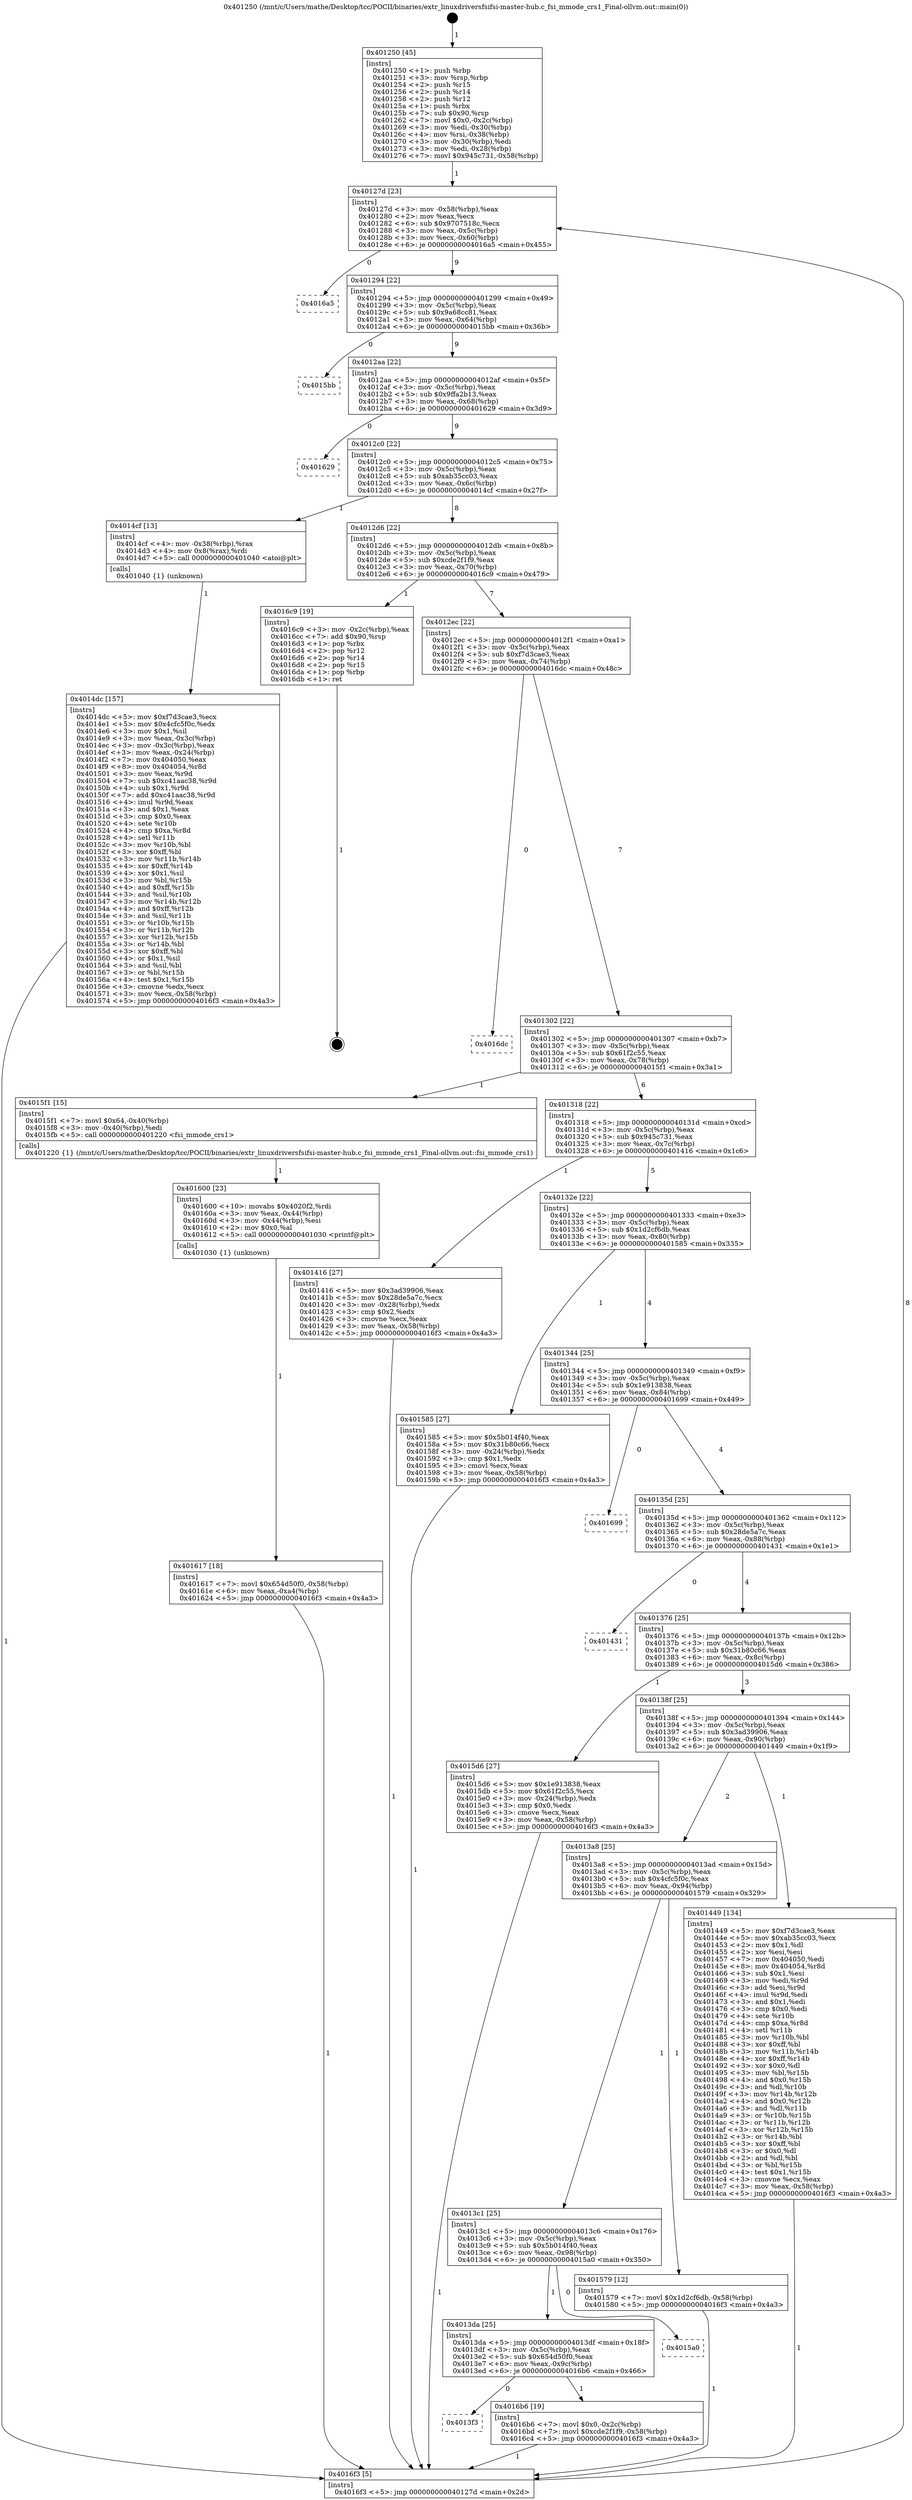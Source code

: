 digraph "0x401250" {
  label = "0x401250 (/mnt/c/Users/mathe/Desktop/tcc/POCII/binaries/extr_linuxdriversfsifsi-master-hub.c_fsi_mmode_crs1_Final-ollvm.out::main(0))"
  labelloc = "t"
  node[shape=record]

  Entry [label="",width=0.3,height=0.3,shape=circle,fillcolor=black,style=filled]
  "0x40127d" [label="{
     0x40127d [23]\l
     | [instrs]\l
     &nbsp;&nbsp;0x40127d \<+3\>: mov -0x58(%rbp),%eax\l
     &nbsp;&nbsp;0x401280 \<+2\>: mov %eax,%ecx\l
     &nbsp;&nbsp;0x401282 \<+6\>: sub $0x9707518c,%ecx\l
     &nbsp;&nbsp;0x401288 \<+3\>: mov %eax,-0x5c(%rbp)\l
     &nbsp;&nbsp;0x40128b \<+3\>: mov %ecx,-0x60(%rbp)\l
     &nbsp;&nbsp;0x40128e \<+6\>: je 00000000004016a5 \<main+0x455\>\l
  }"]
  "0x4016a5" [label="{
     0x4016a5\l
  }", style=dashed]
  "0x401294" [label="{
     0x401294 [22]\l
     | [instrs]\l
     &nbsp;&nbsp;0x401294 \<+5\>: jmp 0000000000401299 \<main+0x49\>\l
     &nbsp;&nbsp;0x401299 \<+3\>: mov -0x5c(%rbp),%eax\l
     &nbsp;&nbsp;0x40129c \<+5\>: sub $0x9a68cc81,%eax\l
     &nbsp;&nbsp;0x4012a1 \<+3\>: mov %eax,-0x64(%rbp)\l
     &nbsp;&nbsp;0x4012a4 \<+6\>: je 00000000004015bb \<main+0x36b\>\l
  }"]
  Exit [label="",width=0.3,height=0.3,shape=circle,fillcolor=black,style=filled,peripheries=2]
  "0x4015bb" [label="{
     0x4015bb\l
  }", style=dashed]
  "0x4012aa" [label="{
     0x4012aa [22]\l
     | [instrs]\l
     &nbsp;&nbsp;0x4012aa \<+5\>: jmp 00000000004012af \<main+0x5f\>\l
     &nbsp;&nbsp;0x4012af \<+3\>: mov -0x5c(%rbp),%eax\l
     &nbsp;&nbsp;0x4012b2 \<+5\>: sub $0x9ffa2b13,%eax\l
     &nbsp;&nbsp;0x4012b7 \<+3\>: mov %eax,-0x68(%rbp)\l
     &nbsp;&nbsp;0x4012ba \<+6\>: je 0000000000401629 \<main+0x3d9\>\l
  }"]
  "0x4013f3" [label="{
     0x4013f3\l
  }", style=dashed]
  "0x401629" [label="{
     0x401629\l
  }", style=dashed]
  "0x4012c0" [label="{
     0x4012c0 [22]\l
     | [instrs]\l
     &nbsp;&nbsp;0x4012c0 \<+5\>: jmp 00000000004012c5 \<main+0x75\>\l
     &nbsp;&nbsp;0x4012c5 \<+3\>: mov -0x5c(%rbp),%eax\l
     &nbsp;&nbsp;0x4012c8 \<+5\>: sub $0xab35cc03,%eax\l
     &nbsp;&nbsp;0x4012cd \<+3\>: mov %eax,-0x6c(%rbp)\l
     &nbsp;&nbsp;0x4012d0 \<+6\>: je 00000000004014cf \<main+0x27f\>\l
  }"]
  "0x4016b6" [label="{
     0x4016b6 [19]\l
     | [instrs]\l
     &nbsp;&nbsp;0x4016b6 \<+7\>: movl $0x0,-0x2c(%rbp)\l
     &nbsp;&nbsp;0x4016bd \<+7\>: movl $0xcde2f1f9,-0x58(%rbp)\l
     &nbsp;&nbsp;0x4016c4 \<+5\>: jmp 00000000004016f3 \<main+0x4a3\>\l
  }"]
  "0x4014cf" [label="{
     0x4014cf [13]\l
     | [instrs]\l
     &nbsp;&nbsp;0x4014cf \<+4\>: mov -0x38(%rbp),%rax\l
     &nbsp;&nbsp;0x4014d3 \<+4\>: mov 0x8(%rax),%rdi\l
     &nbsp;&nbsp;0x4014d7 \<+5\>: call 0000000000401040 \<atoi@plt\>\l
     | [calls]\l
     &nbsp;&nbsp;0x401040 \{1\} (unknown)\l
  }"]
  "0x4012d6" [label="{
     0x4012d6 [22]\l
     | [instrs]\l
     &nbsp;&nbsp;0x4012d6 \<+5\>: jmp 00000000004012db \<main+0x8b\>\l
     &nbsp;&nbsp;0x4012db \<+3\>: mov -0x5c(%rbp),%eax\l
     &nbsp;&nbsp;0x4012de \<+5\>: sub $0xcde2f1f9,%eax\l
     &nbsp;&nbsp;0x4012e3 \<+3\>: mov %eax,-0x70(%rbp)\l
     &nbsp;&nbsp;0x4012e6 \<+6\>: je 00000000004016c9 \<main+0x479\>\l
  }"]
  "0x4013da" [label="{
     0x4013da [25]\l
     | [instrs]\l
     &nbsp;&nbsp;0x4013da \<+5\>: jmp 00000000004013df \<main+0x18f\>\l
     &nbsp;&nbsp;0x4013df \<+3\>: mov -0x5c(%rbp),%eax\l
     &nbsp;&nbsp;0x4013e2 \<+5\>: sub $0x654d50f0,%eax\l
     &nbsp;&nbsp;0x4013e7 \<+6\>: mov %eax,-0x9c(%rbp)\l
     &nbsp;&nbsp;0x4013ed \<+6\>: je 00000000004016b6 \<main+0x466\>\l
  }"]
  "0x4016c9" [label="{
     0x4016c9 [19]\l
     | [instrs]\l
     &nbsp;&nbsp;0x4016c9 \<+3\>: mov -0x2c(%rbp),%eax\l
     &nbsp;&nbsp;0x4016cc \<+7\>: add $0x90,%rsp\l
     &nbsp;&nbsp;0x4016d3 \<+1\>: pop %rbx\l
     &nbsp;&nbsp;0x4016d4 \<+2\>: pop %r12\l
     &nbsp;&nbsp;0x4016d6 \<+2\>: pop %r14\l
     &nbsp;&nbsp;0x4016d8 \<+2\>: pop %r15\l
     &nbsp;&nbsp;0x4016da \<+1\>: pop %rbp\l
     &nbsp;&nbsp;0x4016db \<+1\>: ret\l
  }"]
  "0x4012ec" [label="{
     0x4012ec [22]\l
     | [instrs]\l
     &nbsp;&nbsp;0x4012ec \<+5\>: jmp 00000000004012f1 \<main+0xa1\>\l
     &nbsp;&nbsp;0x4012f1 \<+3\>: mov -0x5c(%rbp),%eax\l
     &nbsp;&nbsp;0x4012f4 \<+5\>: sub $0xf7d3cae3,%eax\l
     &nbsp;&nbsp;0x4012f9 \<+3\>: mov %eax,-0x74(%rbp)\l
     &nbsp;&nbsp;0x4012fc \<+6\>: je 00000000004016dc \<main+0x48c\>\l
  }"]
  "0x4015a0" [label="{
     0x4015a0\l
  }", style=dashed]
  "0x4016dc" [label="{
     0x4016dc\l
  }", style=dashed]
  "0x401302" [label="{
     0x401302 [22]\l
     | [instrs]\l
     &nbsp;&nbsp;0x401302 \<+5\>: jmp 0000000000401307 \<main+0xb7\>\l
     &nbsp;&nbsp;0x401307 \<+3\>: mov -0x5c(%rbp),%eax\l
     &nbsp;&nbsp;0x40130a \<+5\>: sub $0x61f2c55,%eax\l
     &nbsp;&nbsp;0x40130f \<+3\>: mov %eax,-0x78(%rbp)\l
     &nbsp;&nbsp;0x401312 \<+6\>: je 00000000004015f1 \<main+0x3a1\>\l
  }"]
  "0x401617" [label="{
     0x401617 [18]\l
     | [instrs]\l
     &nbsp;&nbsp;0x401617 \<+7\>: movl $0x654d50f0,-0x58(%rbp)\l
     &nbsp;&nbsp;0x40161e \<+6\>: mov %eax,-0xa4(%rbp)\l
     &nbsp;&nbsp;0x401624 \<+5\>: jmp 00000000004016f3 \<main+0x4a3\>\l
  }"]
  "0x4015f1" [label="{
     0x4015f1 [15]\l
     | [instrs]\l
     &nbsp;&nbsp;0x4015f1 \<+7\>: movl $0x64,-0x40(%rbp)\l
     &nbsp;&nbsp;0x4015f8 \<+3\>: mov -0x40(%rbp),%edi\l
     &nbsp;&nbsp;0x4015fb \<+5\>: call 0000000000401220 \<fsi_mmode_crs1\>\l
     | [calls]\l
     &nbsp;&nbsp;0x401220 \{1\} (/mnt/c/Users/mathe/Desktop/tcc/POCII/binaries/extr_linuxdriversfsifsi-master-hub.c_fsi_mmode_crs1_Final-ollvm.out::fsi_mmode_crs1)\l
  }"]
  "0x401318" [label="{
     0x401318 [22]\l
     | [instrs]\l
     &nbsp;&nbsp;0x401318 \<+5\>: jmp 000000000040131d \<main+0xcd\>\l
     &nbsp;&nbsp;0x40131d \<+3\>: mov -0x5c(%rbp),%eax\l
     &nbsp;&nbsp;0x401320 \<+5\>: sub $0x945c731,%eax\l
     &nbsp;&nbsp;0x401325 \<+3\>: mov %eax,-0x7c(%rbp)\l
     &nbsp;&nbsp;0x401328 \<+6\>: je 0000000000401416 \<main+0x1c6\>\l
  }"]
  "0x401600" [label="{
     0x401600 [23]\l
     | [instrs]\l
     &nbsp;&nbsp;0x401600 \<+10\>: movabs $0x4020f2,%rdi\l
     &nbsp;&nbsp;0x40160a \<+3\>: mov %eax,-0x44(%rbp)\l
     &nbsp;&nbsp;0x40160d \<+3\>: mov -0x44(%rbp),%esi\l
     &nbsp;&nbsp;0x401610 \<+2\>: mov $0x0,%al\l
     &nbsp;&nbsp;0x401612 \<+5\>: call 0000000000401030 \<printf@plt\>\l
     | [calls]\l
     &nbsp;&nbsp;0x401030 \{1\} (unknown)\l
  }"]
  "0x401416" [label="{
     0x401416 [27]\l
     | [instrs]\l
     &nbsp;&nbsp;0x401416 \<+5\>: mov $0x3ad39906,%eax\l
     &nbsp;&nbsp;0x40141b \<+5\>: mov $0x28de5a7c,%ecx\l
     &nbsp;&nbsp;0x401420 \<+3\>: mov -0x28(%rbp),%edx\l
     &nbsp;&nbsp;0x401423 \<+3\>: cmp $0x2,%edx\l
     &nbsp;&nbsp;0x401426 \<+3\>: cmovne %ecx,%eax\l
     &nbsp;&nbsp;0x401429 \<+3\>: mov %eax,-0x58(%rbp)\l
     &nbsp;&nbsp;0x40142c \<+5\>: jmp 00000000004016f3 \<main+0x4a3\>\l
  }"]
  "0x40132e" [label="{
     0x40132e [22]\l
     | [instrs]\l
     &nbsp;&nbsp;0x40132e \<+5\>: jmp 0000000000401333 \<main+0xe3\>\l
     &nbsp;&nbsp;0x401333 \<+3\>: mov -0x5c(%rbp),%eax\l
     &nbsp;&nbsp;0x401336 \<+5\>: sub $0x1d2cf6db,%eax\l
     &nbsp;&nbsp;0x40133b \<+3\>: mov %eax,-0x80(%rbp)\l
     &nbsp;&nbsp;0x40133e \<+6\>: je 0000000000401585 \<main+0x335\>\l
  }"]
  "0x4016f3" [label="{
     0x4016f3 [5]\l
     | [instrs]\l
     &nbsp;&nbsp;0x4016f3 \<+5\>: jmp 000000000040127d \<main+0x2d\>\l
  }"]
  "0x401250" [label="{
     0x401250 [45]\l
     | [instrs]\l
     &nbsp;&nbsp;0x401250 \<+1\>: push %rbp\l
     &nbsp;&nbsp;0x401251 \<+3\>: mov %rsp,%rbp\l
     &nbsp;&nbsp;0x401254 \<+2\>: push %r15\l
     &nbsp;&nbsp;0x401256 \<+2\>: push %r14\l
     &nbsp;&nbsp;0x401258 \<+2\>: push %r12\l
     &nbsp;&nbsp;0x40125a \<+1\>: push %rbx\l
     &nbsp;&nbsp;0x40125b \<+7\>: sub $0x90,%rsp\l
     &nbsp;&nbsp;0x401262 \<+7\>: movl $0x0,-0x2c(%rbp)\l
     &nbsp;&nbsp;0x401269 \<+3\>: mov %edi,-0x30(%rbp)\l
     &nbsp;&nbsp;0x40126c \<+4\>: mov %rsi,-0x38(%rbp)\l
     &nbsp;&nbsp;0x401270 \<+3\>: mov -0x30(%rbp),%edi\l
     &nbsp;&nbsp;0x401273 \<+3\>: mov %edi,-0x28(%rbp)\l
     &nbsp;&nbsp;0x401276 \<+7\>: movl $0x945c731,-0x58(%rbp)\l
  }"]
  "0x4013c1" [label="{
     0x4013c1 [25]\l
     | [instrs]\l
     &nbsp;&nbsp;0x4013c1 \<+5\>: jmp 00000000004013c6 \<main+0x176\>\l
     &nbsp;&nbsp;0x4013c6 \<+3\>: mov -0x5c(%rbp),%eax\l
     &nbsp;&nbsp;0x4013c9 \<+5\>: sub $0x5b014f40,%eax\l
     &nbsp;&nbsp;0x4013ce \<+6\>: mov %eax,-0x98(%rbp)\l
     &nbsp;&nbsp;0x4013d4 \<+6\>: je 00000000004015a0 \<main+0x350\>\l
  }"]
  "0x401585" [label="{
     0x401585 [27]\l
     | [instrs]\l
     &nbsp;&nbsp;0x401585 \<+5\>: mov $0x5b014f40,%eax\l
     &nbsp;&nbsp;0x40158a \<+5\>: mov $0x31b80c66,%ecx\l
     &nbsp;&nbsp;0x40158f \<+3\>: mov -0x24(%rbp),%edx\l
     &nbsp;&nbsp;0x401592 \<+3\>: cmp $0x1,%edx\l
     &nbsp;&nbsp;0x401595 \<+3\>: cmovl %ecx,%eax\l
     &nbsp;&nbsp;0x401598 \<+3\>: mov %eax,-0x58(%rbp)\l
     &nbsp;&nbsp;0x40159b \<+5\>: jmp 00000000004016f3 \<main+0x4a3\>\l
  }"]
  "0x401344" [label="{
     0x401344 [25]\l
     | [instrs]\l
     &nbsp;&nbsp;0x401344 \<+5\>: jmp 0000000000401349 \<main+0xf9\>\l
     &nbsp;&nbsp;0x401349 \<+3\>: mov -0x5c(%rbp),%eax\l
     &nbsp;&nbsp;0x40134c \<+5\>: sub $0x1e913838,%eax\l
     &nbsp;&nbsp;0x401351 \<+6\>: mov %eax,-0x84(%rbp)\l
     &nbsp;&nbsp;0x401357 \<+6\>: je 0000000000401699 \<main+0x449\>\l
  }"]
  "0x401579" [label="{
     0x401579 [12]\l
     | [instrs]\l
     &nbsp;&nbsp;0x401579 \<+7\>: movl $0x1d2cf6db,-0x58(%rbp)\l
     &nbsp;&nbsp;0x401580 \<+5\>: jmp 00000000004016f3 \<main+0x4a3\>\l
  }"]
  "0x401699" [label="{
     0x401699\l
  }", style=dashed]
  "0x40135d" [label="{
     0x40135d [25]\l
     | [instrs]\l
     &nbsp;&nbsp;0x40135d \<+5\>: jmp 0000000000401362 \<main+0x112\>\l
     &nbsp;&nbsp;0x401362 \<+3\>: mov -0x5c(%rbp),%eax\l
     &nbsp;&nbsp;0x401365 \<+5\>: sub $0x28de5a7c,%eax\l
     &nbsp;&nbsp;0x40136a \<+6\>: mov %eax,-0x88(%rbp)\l
     &nbsp;&nbsp;0x401370 \<+6\>: je 0000000000401431 \<main+0x1e1\>\l
  }"]
  "0x4014dc" [label="{
     0x4014dc [157]\l
     | [instrs]\l
     &nbsp;&nbsp;0x4014dc \<+5\>: mov $0xf7d3cae3,%ecx\l
     &nbsp;&nbsp;0x4014e1 \<+5\>: mov $0x4cfc5f0c,%edx\l
     &nbsp;&nbsp;0x4014e6 \<+3\>: mov $0x1,%sil\l
     &nbsp;&nbsp;0x4014e9 \<+3\>: mov %eax,-0x3c(%rbp)\l
     &nbsp;&nbsp;0x4014ec \<+3\>: mov -0x3c(%rbp),%eax\l
     &nbsp;&nbsp;0x4014ef \<+3\>: mov %eax,-0x24(%rbp)\l
     &nbsp;&nbsp;0x4014f2 \<+7\>: mov 0x404050,%eax\l
     &nbsp;&nbsp;0x4014f9 \<+8\>: mov 0x404054,%r8d\l
     &nbsp;&nbsp;0x401501 \<+3\>: mov %eax,%r9d\l
     &nbsp;&nbsp;0x401504 \<+7\>: sub $0xc41aac38,%r9d\l
     &nbsp;&nbsp;0x40150b \<+4\>: sub $0x1,%r9d\l
     &nbsp;&nbsp;0x40150f \<+7\>: add $0xc41aac38,%r9d\l
     &nbsp;&nbsp;0x401516 \<+4\>: imul %r9d,%eax\l
     &nbsp;&nbsp;0x40151a \<+3\>: and $0x1,%eax\l
     &nbsp;&nbsp;0x40151d \<+3\>: cmp $0x0,%eax\l
     &nbsp;&nbsp;0x401520 \<+4\>: sete %r10b\l
     &nbsp;&nbsp;0x401524 \<+4\>: cmp $0xa,%r8d\l
     &nbsp;&nbsp;0x401528 \<+4\>: setl %r11b\l
     &nbsp;&nbsp;0x40152c \<+3\>: mov %r10b,%bl\l
     &nbsp;&nbsp;0x40152f \<+3\>: xor $0xff,%bl\l
     &nbsp;&nbsp;0x401532 \<+3\>: mov %r11b,%r14b\l
     &nbsp;&nbsp;0x401535 \<+4\>: xor $0xff,%r14b\l
     &nbsp;&nbsp;0x401539 \<+4\>: xor $0x1,%sil\l
     &nbsp;&nbsp;0x40153d \<+3\>: mov %bl,%r15b\l
     &nbsp;&nbsp;0x401540 \<+4\>: and $0xff,%r15b\l
     &nbsp;&nbsp;0x401544 \<+3\>: and %sil,%r10b\l
     &nbsp;&nbsp;0x401547 \<+3\>: mov %r14b,%r12b\l
     &nbsp;&nbsp;0x40154a \<+4\>: and $0xff,%r12b\l
     &nbsp;&nbsp;0x40154e \<+3\>: and %sil,%r11b\l
     &nbsp;&nbsp;0x401551 \<+3\>: or %r10b,%r15b\l
     &nbsp;&nbsp;0x401554 \<+3\>: or %r11b,%r12b\l
     &nbsp;&nbsp;0x401557 \<+3\>: xor %r12b,%r15b\l
     &nbsp;&nbsp;0x40155a \<+3\>: or %r14b,%bl\l
     &nbsp;&nbsp;0x40155d \<+3\>: xor $0xff,%bl\l
     &nbsp;&nbsp;0x401560 \<+4\>: or $0x1,%sil\l
     &nbsp;&nbsp;0x401564 \<+3\>: and %sil,%bl\l
     &nbsp;&nbsp;0x401567 \<+3\>: or %bl,%r15b\l
     &nbsp;&nbsp;0x40156a \<+4\>: test $0x1,%r15b\l
     &nbsp;&nbsp;0x40156e \<+3\>: cmovne %edx,%ecx\l
     &nbsp;&nbsp;0x401571 \<+3\>: mov %ecx,-0x58(%rbp)\l
     &nbsp;&nbsp;0x401574 \<+5\>: jmp 00000000004016f3 \<main+0x4a3\>\l
  }"]
  "0x401431" [label="{
     0x401431\l
  }", style=dashed]
  "0x401376" [label="{
     0x401376 [25]\l
     | [instrs]\l
     &nbsp;&nbsp;0x401376 \<+5\>: jmp 000000000040137b \<main+0x12b\>\l
     &nbsp;&nbsp;0x40137b \<+3\>: mov -0x5c(%rbp),%eax\l
     &nbsp;&nbsp;0x40137e \<+5\>: sub $0x31b80c66,%eax\l
     &nbsp;&nbsp;0x401383 \<+6\>: mov %eax,-0x8c(%rbp)\l
     &nbsp;&nbsp;0x401389 \<+6\>: je 00000000004015d6 \<main+0x386\>\l
  }"]
  "0x4013a8" [label="{
     0x4013a8 [25]\l
     | [instrs]\l
     &nbsp;&nbsp;0x4013a8 \<+5\>: jmp 00000000004013ad \<main+0x15d\>\l
     &nbsp;&nbsp;0x4013ad \<+3\>: mov -0x5c(%rbp),%eax\l
     &nbsp;&nbsp;0x4013b0 \<+5\>: sub $0x4cfc5f0c,%eax\l
     &nbsp;&nbsp;0x4013b5 \<+6\>: mov %eax,-0x94(%rbp)\l
     &nbsp;&nbsp;0x4013bb \<+6\>: je 0000000000401579 \<main+0x329\>\l
  }"]
  "0x4015d6" [label="{
     0x4015d6 [27]\l
     | [instrs]\l
     &nbsp;&nbsp;0x4015d6 \<+5\>: mov $0x1e913838,%eax\l
     &nbsp;&nbsp;0x4015db \<+5\>: mov $0x61f2c55,%ecx\l
     &nbsp;&nbsp;0x4015e0 \<+3\>: mov -0x24(%rbp),%edx\l
     &nbsp;&nbsp;0x4015e3 \<+3\>: cmp $0x0,%edx\l
     &nbsp;&nbsp;0x4015e6 \<+3\>: cmove %ecx,%eax\l
     &nbsp;&nbsp;0x4015e9 \<+3\>: mov %eax,-0x58(%rbp)\l
     &nbsp;&nbsp;0x4015ec \<+5\>: jmp 00000000004016f3 \<main+0x4a3\>\l
  }"]
  "0x40138f" [label="{
     0x40138f [25]\l
     | [instrs]\l
     &nbsp;&nbsp;0x40138f \<+5\>: jmp 0000000000401394 \<main+0x144\>\l
     &nbsp;&nbsp;0x401394 \<+3\>: mov -0x5c(%rbp),%eax\l
     &nbsp;&nbsp;0x401397 \<+5\>: sub $0x3ad39906,%eax\l
     &nbsp;&nbsp;0x40139c \<+6\>: mov %eax,-0x90(%rbp)\l
     &nbsp;&nbsp;0x4013a2 \<+6\>: je 0000000000401449 \<main+0x1f9\>\l
  }"]
  "0x401449" [label="{
     0x401449 [134]\l
     | [instrs]\l
     &nbsp;&nbsp;0x401449 \<+5\>: mov $0xf7d3cae3,%eax\l
     &nbsp;&nbsp;0x40144e \<+5\>: mov $0xab35cc03,%ecx\l
     &nbsp;&nbsp;0x401453 \<+2\>: mov $0x1,%dl\l
     &nbsp;&nbsp;0x401455 \<+2\>: xor %esi,%esi\l
     &nbsp;&nbsp;0x401457 \<+7\>: mov 0x404050,%edi\l
     &nbsp;&nbsp;0x40145e \<+8\>: mov 0x404054,%r8d\l
     &nbsp;&nbsp;0x401466 \<+3\>: sub $0x1,%esi\l
     &nbsp;&nbsp;0x401469 \<+3\>: mov %edi,%r9d\l
     &nbsp;&nbsp;0x40146c \<+3\>: add %esi,%r9d\l
     &nbsp;&nbsp;0x40146f \<+4\>: imul %r9d,%edi\l
     &nbsp;&nbsp;0x401473 \<+3\>: and $0x1,%edi\l
     &nbsp;&nbsp;0x401476 \<+3\>: cmp $0x0,%edi\l
     &nbsp;&nbsp;0x401479 \<+4\>: sete %r10b\l
     &nbsp;&nbsp;0x40147d \<+4\>: cmp $0xa,%r8d\l
     &nbsp;&nbsp;0x401481 \<+4\>: setl %r11b\l
     &nbsp;&nbsp;0x401485 \<+3\>: mov %r10b,%bl\l
     &nbsp;&nbsp;0x401488 \<+3\>: xor $0xff,%bl\l
     &nbsp;&nbsp;0x40148b \<+3\>: mov %r11b,%r14b\l
     &nbsp;&nbsp;0x40148e \<+4\>: xor $0xff,%r14b\l
     &nbsp;&nbsp;0x401492 \<+3\>: xor $0x0,%dl\l
     &nbsp;&nbsp;0x401495 \<+3\>: mov %bl,%r15b\l
     &nbsp;&nbsp;0x401498 \<+4\>: and $0x0,%r15b\l
     &nbsp;&nbsp;0x40149c \<+3\>: and %dl,%r10b\l
     &nbsp;&nbsp;0x40149f \<+3\>: mov %r14b,%r12b\l
     &nbsp;&nbsp;0x4014a2 \<+4\>: and $0x0,%r12b\l
     &nbsp;&nbsp;0x4014a6 \<+3\>: and %dl,%r11b\l
     &nbsp;&nbsp;0x4014a9 \<+3\>: or %r10b,%r15b\l
     &nbsp;&nbsp;0x4014ac \<+3\>: or %r11b,%r12b\l
     &nbsp;&nbsp;0x4014af \<+3\>: xor %r12b,%r15b\l
     &nbsp;&nbsp;0x4014b2 \<+3\>: or %r14b,%bl\l
     &nbsp;&nbsp;0x4014b5 \<+3\>: xor $0xff,%bl\l
     &nbsp;&nbsp;0x4014b8 \<+3\>: or $0x0,%dl\l
     &nbsp;&nbsp;0x4014bb \<+2\>: and %dl,%bl\l
     &nbsp;&nbsp;0x4014bd \<+3\>: or %bl,%r15b\l
     &nbsp;&nbsp;0x4014c0 \<+4\>: test $0x1,%r15b\l
     &nbsp;&nbsp;0x4014c4 \<+3\>: cmovne %ecx,%eax\l
     &nbsp;&nbsp;0x4014c7 \<+3\>: mov %eax,-0x58(%rbp)\l
     &nbsp;&nbsp;0x4014ca \<+5\>: jmp 00000000004016f3 \<main+0x4a3\>\l
  }"]
  Entry -> "0x401250" [label=" 1"]
  "0x40127d" -> "0x4016a5" [label=" 0"]
  "0x40127d" -> "0x401294" [label=" 9"]
  "0x4016c9" -> Exit [label=" 1"]
  "0x401294" -> "0x4015bb" [label=" 0"]
  "0x401294" -> "0x4012aa" [label=" 9"]
  "0x4016b6" -> "0x4016f3" [label=" 1"]
  "0x4012aa" -> "0x401629" [label=" 0"]
  "0x4012aa" -> "0x4012c0" [label=" 9"]
  "0x4013da" -> "0x4013f3" [label=" 0"]
  "0x4012c0" -> "0x4014cf" [label=" 1"]
  "0x4012c0" -> "0x4012d6" [label=" 8"]
  "0x4013da" -> "0x4016b6" [label=" 1"]
  "0x4012d6" -> "0x4016c9" [label=" 1"]
  "0x4012d6" -> "0x4012ec" [label=" 7"]
  "0x4013c1" -> "0x4013da" [label=" 1"]
  "0x4012ec" -> "0x4016dc" [label=" 0"]
  "0x4012ec" -> "0x401302" [label=" 7"]
  "0x4013c1" -> "0x4015a0" [label=" 0"]
  "0x401302" -> "0x4015f1" [label=" 1"]
  "0x401302" -> "0x401318" [label=" 6"]
  "0x401617" -> "0x4016f3" [label=" 1"]
  "0x401318" -> "0x401416" [label=" 1"]
  "0x401318" -> "0x40132e" [label=" 5"]
  "0x401416" -> "0x4016f3" [label=" 1"]
  "0x401250" -> "0x40127d" [label=" 1"]
  "0x4016f3" -> "0x40127d" [label=" 8"]
  "0x401600" -> "0x401617" [label=" 1"]
  "0x40132e" -> "0x401585" [label=" 1"]
  "0x40132e" -> "0x401344" [label=" 4"]
  "0x4015f1" -> "0x401600" [label=" 1"]
  "0x401344" -> "0x401699" [label=" 0"]
  "0x401344" -> "0x40135d" [label=" 4"]
  "0x4015d6" -> "0x4016f3" [label=" 1"]
  "0x40135d" -> "0x401431" [label=" 0"]
  "0x40135d" -> "0x401376" [label=" 4"]
  "0x401579" -> "0x4016f3" [label=" 1"]
  "0x401376" -> "0x4015d6" [label=" 1"]
  "0x401376" -> "0x40138f" [label=" 3"]
  "0x4013a8" -> "0x4013c1" [label=" 1"]
  "0x40138f" -> "0x401449" [label=" 1"]
  "0x40138f" -> "0x4013a8" [label=" 2"]
  "0x401449" -> "0x4016f3" [label=" 1"]
  "0x4014cf" -> "0x4014dc" [label=" 1"]
  "0x4014dc" -> "0x4016f3" [label=" 1"]
  "0x401585" -> "0x4016f3" [label=" 1"]
  "0x4013a8" -> "0x401579" [label=" 1"]
}
